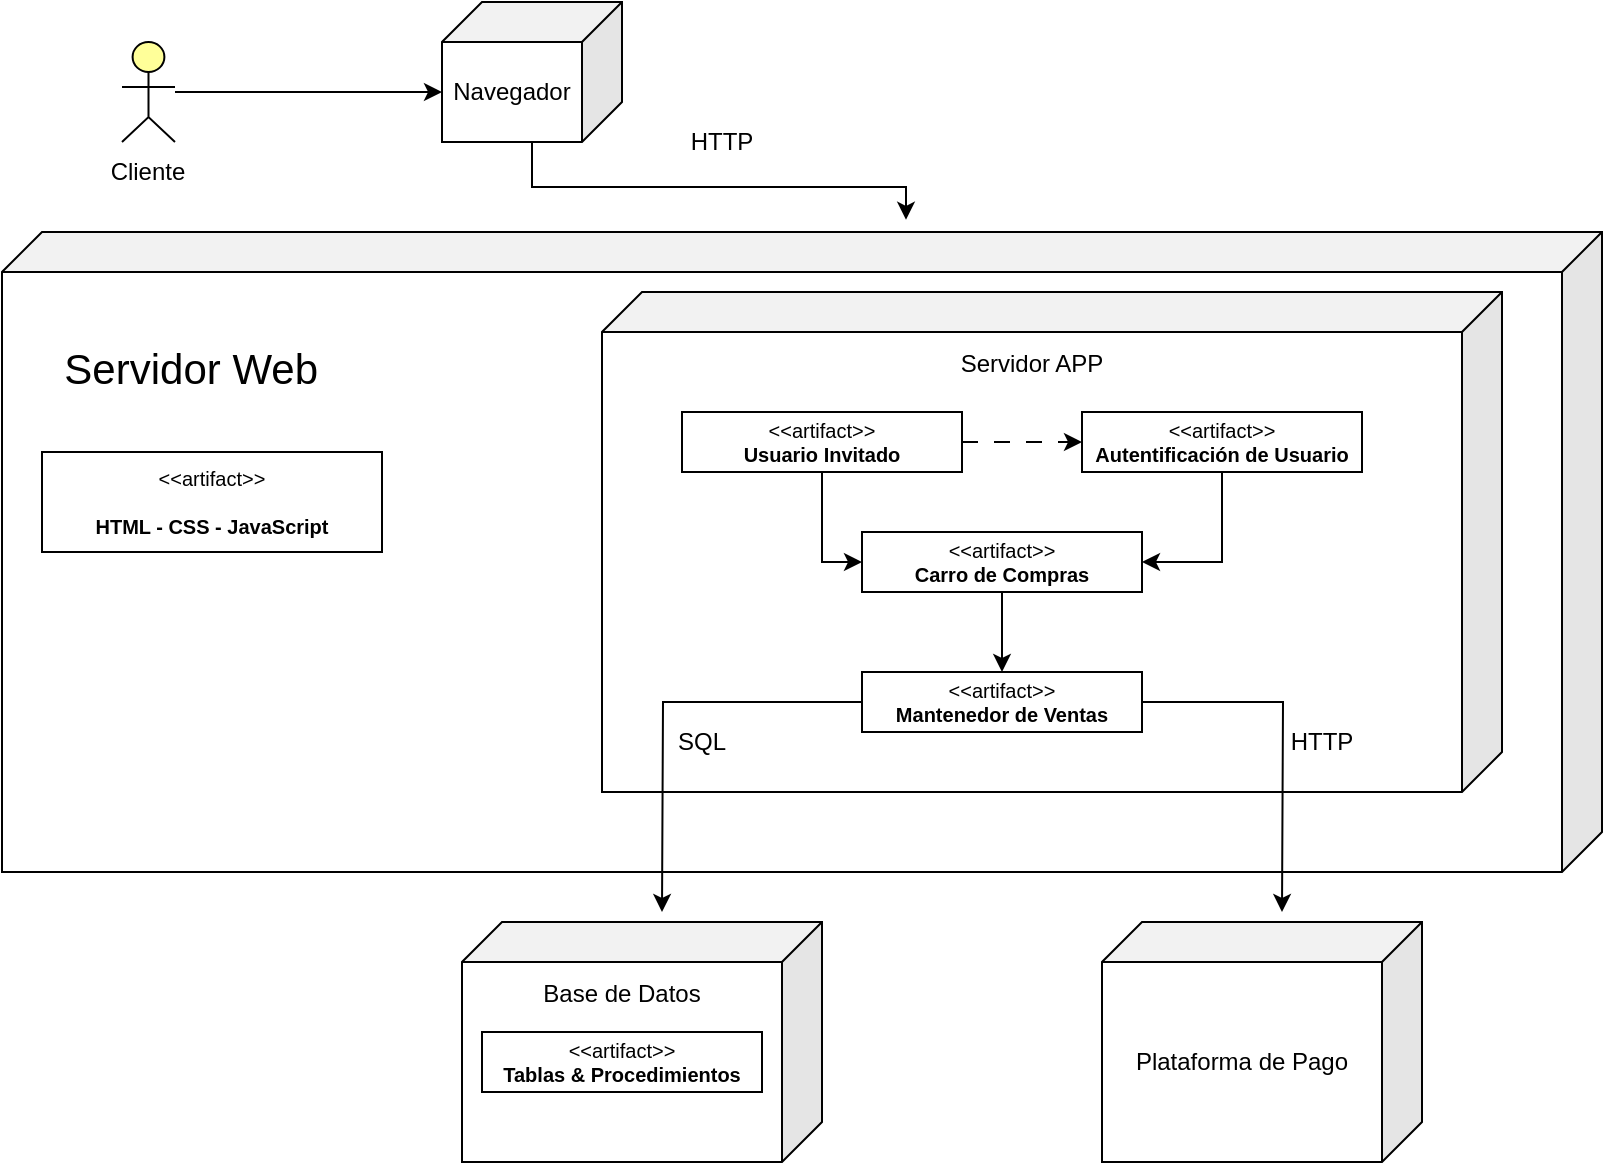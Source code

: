 <mxfile version="24.7.17" pages="2">
  <diagram name="Página-1" id="aq55gZlXgo-UcvXPsuLS">
    <mxGraphModel dx="350" dy="206" grid="1" gridSize="10" guides="1" tooltips="1" connect="1" arrows="1" fold="1" page="1" pageScale="1" pageWidth="827" pageHeight="1169" math="0" shadow="0">
      <root>
        <mxCell id="0" />
        <mxCell id="1" parent="0" />
        <mxCell id="_MTiduj4wmO0HroMUwj_-1" value="Navegador" style="shape=cube;whiteSpace=wrap;html=1;boundedLbl=1;backgroundOutline=1;darkOpacity=0.05;darkOpacity2=0.1;size=20;direction=east;flipH=1;" parent="1" vertex="1">
          <mxGeometry x="260" y="125" width="90" height="70" as="geometry" />
        </mxCell>
        <mxCell id="_MTiduj4wmO0HroMUwj_-4" value="&lt;p style=&quot;line-height: 0%; padding-top: 0px; padding-bottom: 200px;&quot;&gt;&lt;font style=&quot;font-size: 21px;&quot;&gt;&amp;nbsp; &amp;nbsp; &amp;nbsp;Servidor Web&lt;/font&gt;&lt;/p&gt;" style="shape=cube;whiteSpace=wrap;html=1;boundedLbl=1;backgroundOutline=1;darkOpacity=0.05;darkOpacity2=0.1;size=20;direction=east;flipH=1;align=left;" parent="1" vertex="1">
          <mxGeometry x="40" y="240" width="800" height="320" as="geometry" />
        </mxCell>
        <mxCell id="_MTiduj4wmO0HroMUwj_-5" value="&lt;p style=&quot;line-height: 100%; padding-left: 0px; padding-bottom: 200px;&quot;&gt;Servidor APP&lt;/p&gt;" style="shape=cube;whiteSpace=wrap;html=1;boundedLbl=1;backgroundOutline=1;darkOpacity=0.05;darkOpacity2=0.1;size=20;direction=east;flipH=1;" parent="1" vertex="1">
          <mxGeometry x="340" y="270" width="450" height="250" as="geometry" />
        </mxCell>
        <mxCell id="_MTiduj4wmO0HroMUwj_-17" value="&amp;lt;&amp;lt;artifact&amp;gt;&amp;gt;&lt;br style=&quot;font-size: 10px;&quot;&gt;&lt;br style=&quot;font-size: 10px;&quot;&gt;&lt;b style=&quot;font-size: 10px;&quot;&gt;HTML - CSS - JavaScript&lt;/b&gt;" style="html=1;align=center;verticalAlign=middle;dashed=0;whiteSpace=wrap;fontSize=10;" parent="1" vertex="1">
          <mxGeometry x="60" y="350" width="170" height="50" as="geometry" />
        </mxCell>
        <mxCell id="_MTiduj4wmO0HroMUwj_-144" style="edgeStyle=orthogonalEdgeStyle;rounded=0;orthogonalLoop=1;jettySize=auto;html=1;entryX=0.5;entryY=0;entryDx=0;entryDy=0;" parent="1" source="_MTiduj4wmO0HroMUwj_-18" target="_MTiduj4wmO0HroMUwj_-143" edge="1">
          <mxGeometry relative="1" as="geometry" />
        </mxCell>
        <mxCell id="_MTiduj4wmO0HroMUwj_-18" value="&amp;lt;&amp;lt;artifact&amp;gt;&amp;gt;&lt;br style=&quot;font-size: 10px;&quot;&gt;&lt;b&gt;Carro de Compras&lt;/b&gt;" style="html=1;align=center;verticalAlign=middle;dashed=0;whiteSpace=wrap;fontSize=10;" parent="1" vertex="1">
          <mxGeometry x="470" y="390" width="140" height="30" as="geometry" />
        </mxCell>
        <mxCell id="_MTiduj4wmO0HroMUwj_-155" style="edgeStyle=orthogonalEdgeStyle;rounded=0;orthogonalLoop=1;jettySize=auto;html=1;entryX=1;entryY=0.5;entryDx=0;entryDy=0;" parent="1" source="_MTiduj4wmO0HroMUwj_-19" target="_MTiduj4wmO0HroMUwj_-18" edge="1">
          <mxGeometry relative="1" as="geometry" />
        </mxCell>
        <mxCell id="_MTiduj4wmO0HroMUwj_-19" value="&amp;lt;&amp;lt;artifact&amp;gt;&amp;gt;&lt;br style=&quot;font-size: 10px;&quot;&gt;&lt;b style=&quot;font-size: 10px;&quot;&gt;Autentificación de Usuario&lt;/b&gt;" style="html=1;align=center;verticalAlign=middle;dashed=0;whiteSpace=wrap;fontSize=10;" parent="1" vertex="1">
          <mxGeometry x="580" y="330" width="140" height="30" as="geometry" />
        </mxCell>
        <mxCell id="_MTiduj4wmO0HroMUwj_-22" value="Plataforma de Pago" style="shape=cube;whiteSpace=wrap;html=1;boundedLbl=1;backgroundOutline=1;darkOpacity=0.05;darkOpacity2=0.1;size=20;direction=east;flipH=1;" parent="1" vertex="1">
          <mxGeometry x="590" y="585" width="160" height="120" as="geometry" />
        </mxCell>
        <mxCell id="_MTiduj4wmO0HroMUwj_-126" value="&lt;p style=&quot;line-height: 100%; padding-left: 0px; padding-bottom: 70px;&quot;&gt;Base de Datos&lt;/p&gt;" style="shape=cube;whiteSpace=wrap;html=1;boundedLbl=1;backgroundOutline=1;darkOpacity=0.05;darkOpacity2=0.1;size=20;direction=east;flipH=1;" parent="1" vertex="1">
          <mxGeometry x="270" y="585" width="180" height="120" as="geometry" />
        </mxCell>
        <mxCell id="_MTiduj4wmO0HroMUwj_-128" value="&amp;lt;&amp;lt;artifact&amp;gt;&amp;gt;&lt;br style=&quot;font-size: 10px;&quot;&gt;&lt;b style=&quot;font-size: 10px;&quot;&gt;Tablas &amp;amp; Procedimientos&lt;/b&gt;" style="html=1;align=center;verticalAlign=middle;dashed=0;whiteSpace=wrap;fontSize=10;" parent="1" vertex="1">
          <mxGeometry x="280" y="640" width="140" height="30" as="geometry" />
        </mxCell>
        <mxCell id="_MTiduj4wmO0HroMUwj_-129" value="HTTP" style="text;html=1;align=center;verticalAlign=middle;whiteSpace=wrap;rounded=0;" parent="1" vertex="1">
          <mxGeometry x="370" y="180" width="60" height="30" as="geometry" />
        </mxCell>
        <mxCell id="_MTiduj4wmO0HroMUwj_-131" style="edgeStyle=orthogonalEdgeStyle;rounded=0;orthogonalLoop=1;jettySize=auto;html=1;entryX=0.435;entryY=-0.019;entryDx=0;entryDy=0;entryPerimeter=0;" parent="1" source="_MTiduj4wmO0HroMUwj_-1" target="_MTiduj4wmO0HroMUwj_-4" edge="1">
          <mxGeometry relative="1" as="geometry" />
        </mxCell>
        <mxCell id="_MTiduj4wmO0HroMUwj_-153" style="edgeStyle=orthogonalEdgeStyle;rounded=0;orthogonalLoop=1;jettySize=auto;html=1;dashed=1;dashPattern=8 8;" parent="1" source="_MTiduj4wmO0HroMUwj_-136" target="_MTiduj4wmO0HroMUwj_-19" edge="1">
          <mxGeometry relative="1" as="geometry" />
        </mxCell>
        <mxCell id="_MTiduj4wmO0HroMUwj_-154" style="edgeStyle=orthogonalEdgeStyle;rounded=0;orthogonalLoop=1;jettySize=auto;html=1;entryX=0;entryY=0.5;entryDx=0;entryDy=0;" parent="1" source="_MTiduj4wmO0HroMUwj_-136" target="_MTiduj4wmO0HroMUwj_-18" edge="1">
          <mxGeometry relative="1" as="geometry" />
        </mxCell>
        <mxCell id="_MTiduj4wmO0HroMUwj_-136" value="&amp;lt;&amp;lt;artifact&amp;gt;&amp;gt;&lt;br style=&quot;font-size: 10px;&quot;&gt;&lt;b&gt;Usuario Invitado&lt;/b&gt;" style="html=1;align=center;verticalAlign=middle;dashed=0;whiteSpace=wrap;fontSize=10;" parent="1" vertex="1">
          <mxGeometry x="380" y="330" width="140" height="30" as="geometry" />
        </mxCell>
        <mxCell id="_MTiduj4wmO0HroMUwj_-156" style="edgeStyle=orthogonalEdgeStyle;rounded=0;orthogonalLoop=1;jettySize=auto;html=1;" parent="1" source="_MTiduj4wmO0HroMUwj_-143" edge="1">
          <mxGeometry relative="1" as="geometry">
            <mxPoint x="680" y="580" as="targetPoint" />
          </mxGeometry>
        </mxCell>
        <mxCell id="_MTiduj4wmO0HroMUwj_-157" style="edgeStyle=orthogonalEdgeStyle;rounded=0;orthogonalLoop=1;jettySize=auto;html=1;" parent="1" source="_MTiduj4wmO0HroMUwj_-143" edge="1">
          <mxGeometry relative="1" as="geometry">
            <mxPoint x="370" y="580" as="targetPoint" />
          </mxGeometry>
        </mxCell>
        <mxCell id="_MTiduj4wmO0HroMUwj_-143" value="&amp;lt;&amp;lt;artifact&amp;gt;&amp;gt;&lt;br style=&quot;font-size: 10px;&quot;&gt;&lt;b&gt;Mantenedor de Ventas&lt;/b&gt;" style="html=1;align=center;verticalAlign=middle;dashed=0;whiteSpace=wrap;fontSize=10;" parent="1" vertex="1">
          <mxGeometry x="470" y="460" width="140" height="30" as="geometry" />
        </mxCell>
        <mxCell id="_MTiduj4wmO0HroMUwj_-158" value="HTTP" style="text;html=1;align=center;verticalAlign=middle;whiteSpace=wrap;rounded=0;" parent="1" vertex="1">
          <mxGeometry x="670" y="480" width="60" height="30" as="geometry" />
        </mxCell>
        <mxCell id="_MTiduj4wmO0HroMUwj_-160" value="&lt;div&gt;SQL&lt;/div&gt;" style="text;html=1;align=center;verticalAlign=middle;whiteSpace=wrap;rounded=0;" parent="1" vertex="1">
          <mxGeometry x="360" y="480" width="60" height="30" as="geometry" />
        </mxCell>
        <mxCell id="8dfecYyoUXoZajHaP0Mu-2" style="edgeStyle=orthogonalEdgeStyle;rounded=0;orthogonalLoop=1;jettySize=auto;html=1;entryX=0;entryY=0;entryDx=90;entryDy=45;entryPerimeter=0;" parent="1" source="7EjRqkuO_G5rNswDsHaw-5" target="_MTiduj4wmO0HroMUwj_-1" edge="1">
          <mxGeometry relative="1" as="geometry">
            <mxPoint x="140" y="130" as="sourcePoint" />
          </mxGeometry>
        </mxCell>
        <mxCell id="7EjRqkuO_G5rNswDsHaw-4" value="Cliente" style="text;html=1;align=center;verticalAlign=middle;whiteSpace=wrap;rounded=0;" vertex="1" parent="1">
          <mxGeometry x="83.25" y="195" width="60" height="30" as="geometry" />
        </mxCell>
        <mxCell id="7EjRqkuO_G5rNswDsHaw-5" value="" style="html=1;outlineConnect=0;whiteSpace=wrap;fillColor=#ffff99;verticalLabelPosition=bottom;verticalAlign=top;align=center;shape=mxgraph.archimate3.actor;" vertex="1" parent="1">
          <mxGeometry x="100" y="145" width="26.5" height="50" as="geometry" />
        </mxCell>
      </root>
    </mxGraphModel>
  </diagram>
  <diagram id="ygMxaPLxE_vaOediTiKU" name="Página-2">
    <mxGraphModel grid="1" page="1" gridSize="10" guides="1" tooltips="1" connect="1" arrows="1" fold="1" pageScale="1" pageWidth="827" pageHeight="1169" math="0" shadow="0">
      <root>
        <mxCell id="0" />
        <mxCell id="1" parent="0" />
      </root>
    </mxGraphModel>
  </diagram>
</mxfile>
